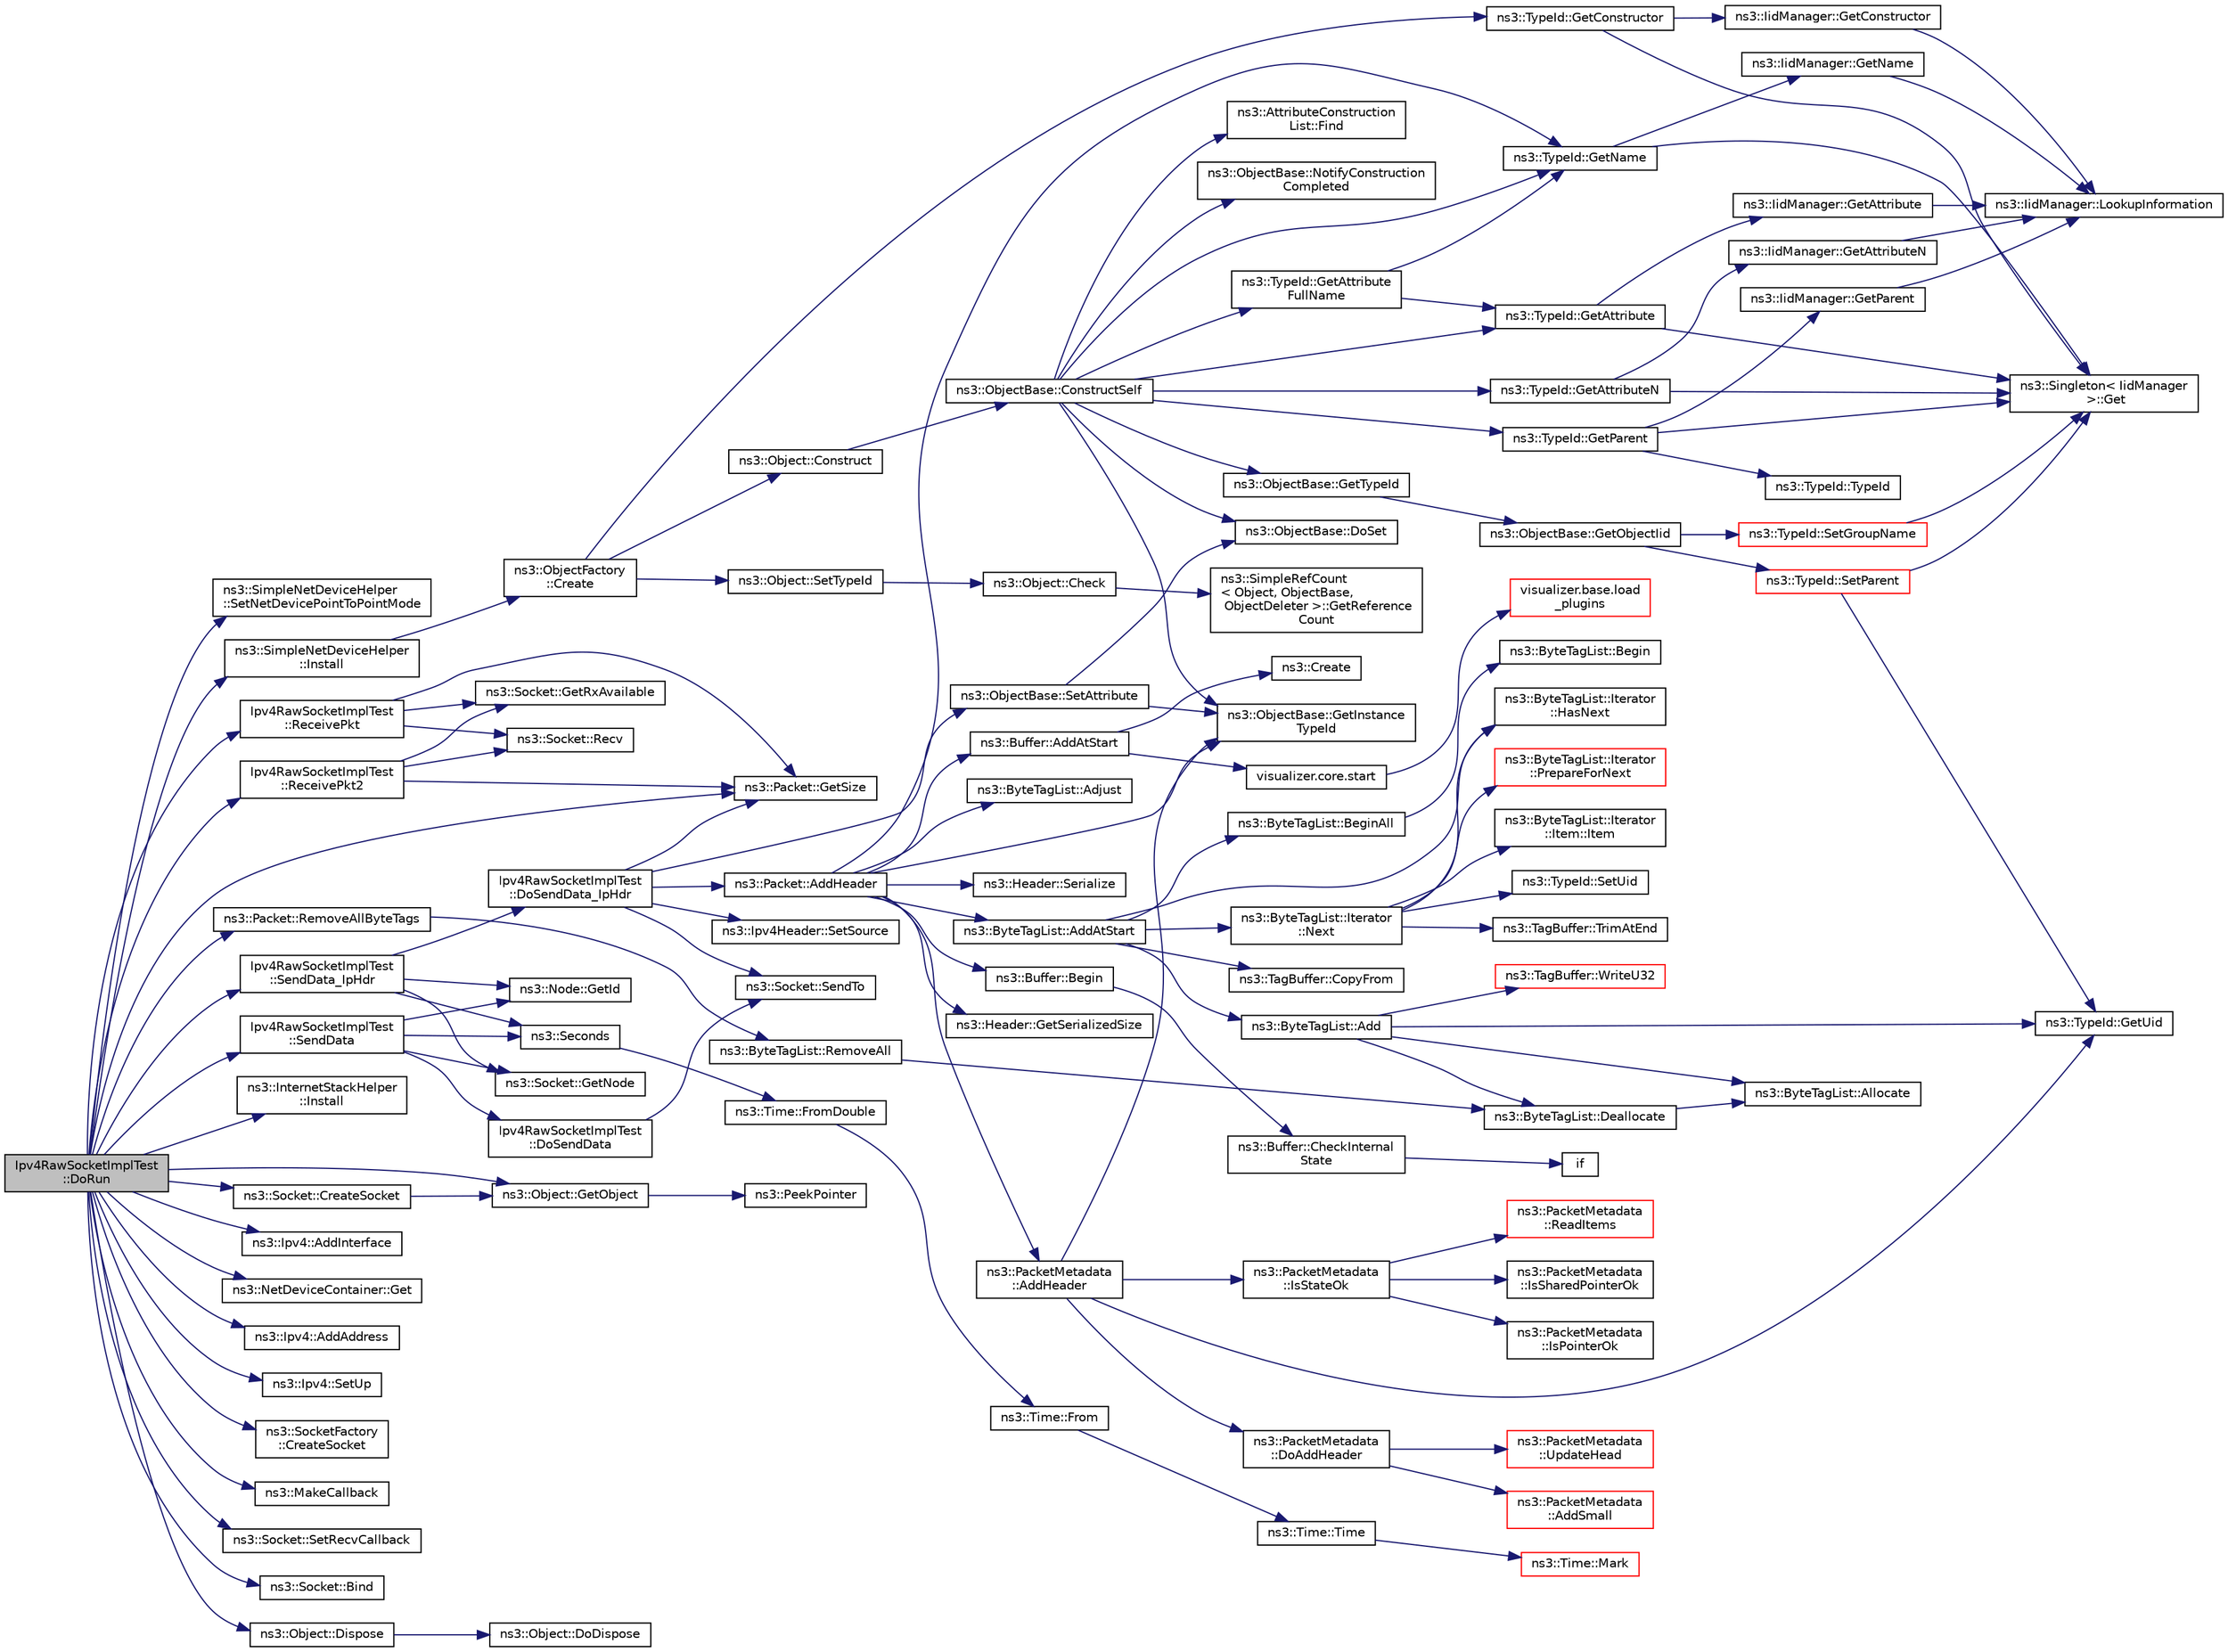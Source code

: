 digraph "Ipv4RawSocketImplTest::DoRun"
{
  edge [fontname="Helvetica",fontsize="10",labelfontname="Helvetica",labelfontsize="10"];
  node [fontname="Helvetica",fontsize="10",shape=record];
  rankdir="LR";
  Node1 [label="Ipv4RawSocketImplTest\l::DoRun",height=0.2,width=0.4,color="black", fillcolor="grey75", style="filled", fontcolor="black"];
  Node1 -> Node2 [color="midnightblue",fontsize="10",style="solid"];
  Node2 [label="ns3::SimpleNetDeviceHelper\l::SetNetDevicePointToPointMode",height=0.2,width=0.4,color="black", fillcolor="white", style="filled",URL="$d5/d81/classns3_1_1SimpleNetDeviceHelper.html#a474460ba6942d4933f443a97df7d4716"];
  Node1 -> Node3 [color="midnightblue",fontsize="10",style="solid"];
  Node3 [label="ns3::SimpleNetDeviceHelper\l::Install",height=0.2,width=0.4,color="black", fillcolor="white", style="filled",URL="$d5/d81/classns3_1_1SimpleNetDeviceHelper.html#a35bed9cee32d306362d3e24dfeef4513"];
  Node3 -> Node4 [color="midnightblue",fontsize="10",style="solid"];
  Node4 [label="ns3::ObjectFactory\l::Create",height=0.2,width=0.4,color="black", fillcolor="white", style="filled",URL="$d5/d0d/classns3_1_1ObjectFactory.html#a18152e93f0a6fe184ed7300cb31e9896"];
  Node4 -> Node5 [color="midnightblue",fontsize="10",style="solid"];
  Node5 [label="ns3::TypeId::GetConstructor",height=0.2,width=0.4,color="black", fillcolor="white", style="filled",URL="$d6/d11/classns3_1_1TypeId.html#ad9b0bc71ee7593a1ff23ff8d53938e95"];
  Node5 -> Node6 [color="midnightblue",fontsize="10",style="solid"];
  Node6 [label="ns3::Singleton\< IidManager\l \>::Get",height=0.2,width=0.4,color="black", fillcolor="white", style="filled",URL="$d8/d77/classns3_1_1Singleton.html#a80a2cd3c25a27ea72add7a9f7a141ffa"];
  Node5 -> Node7 [color="midnightblue",fontsize="10",style="solid"];
  Node7 [label="ns3::IidManager::GetConstructor",height=0.2,width=0.4,color="black", fillcolor="white", style="filled",URL="$d4/d1c/classns3_1_1IidManager.html#ab10b30abe7efc5456b7930aab8638280"];
  Node7 -> Node8 [color="midnightblue",fontsize="10",style="solid"];
  Node8 [label="ns3::IidManager::LookupInformation",height=0.2,width=0.4,color="black", fillcolor="white", style="filled",URL="$d4/d1c/classns3_1_1IidManager.html#a6b1f4ba2815dba27a377e8a8db2384cf"];
  Node4 -> Node9 [color="midnightblue",fontsize="10",style="solid"];
  Node9 [label="ns3::Object::SetTypeId",height=0.2,width=0.4,color="black", fillcolor="white", style="filled",URL="$d9/d77/classns3_1_1Object.html#a19b1ebd8ec8fe404845e665880a6c5ad"];
  Node9 -> Node10 [color="midnightblue",fontsize="10",style="solid"];
  Node10 [label="ns3::Object::Check",height=0.2,width=0.4,color="black", fillcolor="white", style="filled",URL="$d9/d77/classns3_1_1Object.html#a7e7f89fb0a81d0189cbcacee64b67e4e"];
  Node10 -> Node11 [color="midnightblue",fontsize="10",style="solid"];
  Node11 [label="ns3::SimpleRefCount\l\< Object, ObjectBase,\l ObjectDeleter \>::GetReference\lCount",height=0.2,width=0.4,color="black", fillcolor="white", style="filled",URL="$da/da1/classns3_1_1SimpleRefCount.html#a05378396c93bcc7d6bf78a9ee9ae9cca"];
  Node4 -> Node12 [color="midnightblue",fontsize="10",style="solid"];
  Node12 [label="ns3::Object::Construct",height=0.2,width=0.4,color="black", fillcolor="white", style="filled",URL="$d9/d77/classns3_1_1Object.html#a636e8411dc5228771f45c9b805d348fa"];
  Node12 -> Node13 [color="midnightblue",fontsize="10",style="solid"];
  Node13 [label="ns3::ObjectBase::ConstructSelf",height=0.2,width=0.4,color="black", fillcolor="white", style="filled",URL="$d2/dac/classns3_1_1ObjectBase.html#a5cda18dec6d0744cb652a3ed60056958"];
  Node13 -> Node14 [color="midnightblue",fontsize="10",style="solid"];
  Node14 [label="ns3::ObjectBase::GetInstance\lTypeId",height=0.2,width=0.4,color="black", fillcolor="white", style="filled",URL="$d2/dac/classns3_1_1ObjectBase.html#abe5b43a6f5b99a92a4c3122db31f06fb"];
  Node13 -> Node15 [color="midnightblue",fontsize="10",style="solid"];
  Node15 [label="ns3::TypeId::GetName",height=0.2,width=0.4,color="black", fillcolor="white", style="filled",URL="$d6/d11/classns3_1_1TypeId.html#aa3c41c79ae428b3cb396a9c6bb3ef314"];
  Node15 -> Node6 [color="midnightblue",fontsize="10",style="solid"];
  Node15 -> Node16 [color="midnightblue",fontsize="10",style="solid"];
  Node16 [label="ns3::IidManager::GetName",height=0.2,width=0.4,color="black", fillcolor="white", style="filled",URL="$d4/d1c/classns3_1_1IidManager.html#a5d68d0f0f44594dcdec239dbdb5bf53c"];
  Node16 -> Node8 [color="midnightblue",fontsize="10",style="solid"];
  Node13 -> Node17 [color="midnightblue",fontsize="10",style="solid"];
  Node17 [label="ns3::TypeId::GetAttributeN",height=0.2,width=0.4,color="black", fillcolor="white", style="filled",URL="$d6/d11/classns3_1_1TypeId.html#a679c4713f613126a51eb400b345302cb"];
  Node17 -> Node6 [color="midnightblue",fontsize="10",style="solid"];
  Node17 -> Node18 [color="midnightblue",fontsize="10",style="solid"];
  Node18 [label="ns3::IidManager::GetAttributeN",height=0.2,width=0.4,color="black", fillcolor="white", style="filled",URL="$d4/d1c/classns3_1_1IidManager.html#aecf79ed6edb63647774dbfe90cc4f1e2"];
  Node18 -> Node8 [color="midnightblue",fontsize="10",style="solid"];
  Node13 -> Node19 [color="midnightblue",fontsize="10",style="solid"];
  Node19 [label="ns3::TypeId::GetAttribute",height=0.2,width=0.4,color="black", fillcolor="white", style="filled",URL="$d6/d11/classns3_1_1TypeId.html#aa1b746e64e606f94cbedda7cf89788c2"];
  Node19 -> Node6 [color="midnightblue",fontsize="10",style="solid"];
  Node19 -> Node20 [color="midnightblue",fontsize="10",style="solid"];
  Node20 [label="ns3::IidManager::GetAttribute",height=0.2,width=0.4,color="black", fillcolor="white", style="filled",URL="$d4/d1c/classns3_1_1IidManager.html#ae511907e47b48166763e60c583a5a940"];
  Node20 -> Node8 [color="midnightblue",fontsize="10",style="solid"];
  Node13 -> Node21 [color="midnightblue",fontsize="10",style="solid"];
  Node21 [label="ns3::AttributeConstruction\lList::Find",height=0.2,width=0.4,color="black", fillcolor="white", style="filled",URL="$d3/df3/classns3_1_1AttributeConstructionList.html#a22de5cf3e1bcd9dc6c7748fc911811b4"];
  Node13 -> Node22 [color="midnightblue",fontsize="10",style="solid"];
  Node22 [label="ns3::ObjectBase::DoSet",height=0.2,width=0.4,color="black", fillcolor="white", style="filled",URL="$d2/dac/classns3_1_1ObjectBase.html#afe5f2f7b2fabc99aa33f9bb434e3b695"];
  Node13 -> Node23 [color="midnightblue",fontsize="10",style="solid"];
  Node23 [label="ns3::TypeId::GetAttribute\lFullName",height=0.2,width=0.4,color="black", fillcolor="white", style="filled",URL="$d6/d11/classns3_1_1TypeId.html#a1da5483f43630ea65952099fc39944a2"];
  Node23 -> Node19 [color="midnightblue",fontsize="10",style="solid"];
  Node23 -> Node15 [color="midnightblue",fontsize="10",style="solid"];
  Node13 -> Node24 [color="midnightblue",fontsize="10",style="solid"];
  Node24 [label="ns3::TypeId::GetParent",height=0.2,width=0.4,color="black", fillcolor="white", style="filled",URL="$d6/d11/classns3_1_1TypeId.html#ac51f28398d2ef1f9a7790047c43dd22c"];
  Node24 -> Node6 [color="midnightblue",fontsize="10",style="solid"];
  Node24 -> Node25 [color="midnightblue",fontsize="10",style="solid"];
  Node25 [label="ns3::IidManager::GetParent",height=0.2,width=0.4,color="black", fillcolor="white", style="filled",URL="$d4/d1c/classns3_1_1IidManager.html#a504f9d76281bd6149556b1d15e80231d"];
  Node25 -> Node8 [color="midnightblue",fontsize="10",style="solid"];
  Node24 -> Node26 [color="midnightblue",fontsize="10",style="solid"];
  Node26 [label="ns3::TypeId::TypeId",height=0.2,width=0.4,color="black", fillcolor="white", style="filled",URL="$d6/d11/classns3_1_1TypeId.html#ab76e26690f1af4f1cffa6a72245e8928"];
  Node13 -> Node27 [color="midnightblue",fontsize="10",style="solid"];
  Node27 [label="ns3::ObjectBase::GetTypeId",height=0.2,width=0.4,color="black", fillcolor="white", style="filled",URL="$d2/dac/classns3_1_1ObjectBase.html#a2b870298ebceaaeffc9d65e15c022eac"];
  Node27 -> Node28 [color="midnightblue",fontsize="10",style="solid"];
  Node28 [label="ns3::ObjectBase::GetObjectIid",height=0.2,width=0.4,color="black", fillcolor="white", style="filled",URL="$d2/dac/classns3_1_1ObjectBase.html#a4fcfd18844c60f163c5dce52456d111b"];
  Node28 -> Node29 [color="midnightblue",fontsize="10",style="solid"];
  Node29 [label="ns3::TypeId::SetParent",height=0.2,width=0.4,color="red", fillcolor="white", style="filled",URL="$d6/d11/classns3_1_1TypeId.html#abaaca67ab7d2471067e7c275df0f7309"];
  Node29 -> Node30 [color="midnightblue",fontsize="10",style="solid"];
  Node30 [label="ns3::TypeId::GetUid",height=0.2,width=0.4,color="black", fillcolor="white", style="filled",URL="$d6/d11/classns3_1_1TypeId.html#acd3e41de6340d06299f4fd63e2ed8da0"];
  Node29 -> Node6 [color="midnightblue",fontsize="10",style="solid"];
  Node28 -> Node31 [color="midnightblue",fontsize="10",style="solid"];
  Node31 [label="ns3::TypeId::SetGroupName",height=0.2,width=0.4,color="red", fillcolor="white", style="filled",URL="$d6/d11/classns3_1_1TypeId.html#a87ab97caba5bbbd080b4490576f8bb40"];
  Node31 -> Node6 [color="midnightblue",fontsize="10",style="solid"];
  Node13 -> Node32 [color="midnightblue",fontsize="10",style="solid"];
  Node32 [label="ns3::ObjectBase::NotifyConstruction\lCompleted",height=0.2,width=0.4,color="black", fillcolor="white", style="filled",URL="$d2/dac/classns3_1_1ObjectBase.html#aa349348317dbdb62a7ee1df89db1eb8b"];
  Node1 -> Node33 [color="midnightblue",fontsize="10",style="solid"];
  Node33 [label="ns3::InternetStackHelper\l::Install",height=0.2,width=0.4,color="black", fillcolor="white", style="filled",URL="$da/d33/classns3_1_1InternetStackHelper.html#a6645b412f31283d2d9bc3d8a95cebbc0"];
  Node1 -> Node34 [color="midnightblue",fontsize="10",style="solid"];
  Node34 [label="ns3::Object::GetObject",height=0.2,width=0.4,color="black", fillcolor="white", style="filled",URL="$d9/d77/classns3_1_1Object.html#a13e18c00017096c8381eb651d5bd0783"];
  Node34 -> Node35 [color="midnightblue",fontsize="10",style="solid"];
  Node35 [label="ns3::PeekPointer",height=0.2,width=0.4,color="black", fillcolor="white", style="filled",URL="$d7/d2e/namespacens3.html#af2a7557fe9afdd98d8f6f8f6e412cf5a"];
  Node1 -> Node36 [color="midnightblue",fontsize="10",style="solid"];
  Node36 [label="ns3::Ipv4::AddInterface",height=0.2,width=0.4,color="black", fillcolor="white", style="filled",URL="$d1/d64/classns3_1_1Ipv4.html#a637354128b71bc587ea5a6eeaef42469"];
  Node1 -> Node37 [color="midnightblue",fontsize="10",style="solid"];
  Node37 [label="ns3::NetDeviceContainer::Get",height=0.2,width=0.4,color="black", fillcolor="white", style="filled",URL="$d9/d94/classns3_1_1NetDeviceContainer.html#a677d62594b5c9d2dea155cc5045f4d0b",tooltip="Get the Ptr<NetDevice> stored in this container at a given index. "];
  Node1 -> Node38 [color="midnightblue",fontsize="10",style="solid"];
  Node38 [label="ns3::Ipv4::AddAddress",height=0.2,width=0.4,color="black", fillcolor="white", style="filled",URL="$d1/d64/classns3_1_1Ipv4.html#ad203526cae6a4b86f1bb89e44d2b62f7"];
  Node1 -> Node39 [color="midnightblue",fontsize="10",style="solid"];
  Node39 [label="ns3::Ipv4::SetUp",height=0.2,width=0.4,color="black", fillcolor="white", style="filled",URL="$d1/d64/classns3_1_1Ipv4.html#a71b2f8acca4923aef907b50b3196bf23"];
  Node1 -> Node40 [color="midnightblue",fontsize="10",style="solid"];
  Node40 [label="ns3::SocketFactory\l::CreateSocket",height=0.2,width=0.4,color="black", fillcolor="white", style="filled",URL="$d9/d8e/classns3_1_1SocketFactory.html#a97351e6e7860503a4912042530449f62"];
  Node1 -> Node41 [color="midnightblue",fontsize="10",style="solid"];
  Node41 [label="ns3::MakeCallback",height=0.2,width=0.4,color="black", fillcolor="white", style="filled",URL="$dd/de0/group__makecallbackmemptr.html#ga9376283685aa99d204048d6a4b7610a4"];
  Node1 -> Node42 [color="midnightblue",fontsize="10",style="solid"];
  Node42 [label="Ipv4RawSocketImplTest\l::ReceivePkt",height=0.2,width=0.4,color="black", fillcolor="white", style="filled",URL="$d9/da3/classIpv4RawSocketImplTest.html#a25582b4a4bcb5019a7fefc034b6e3ff8",tooltip="Receive data. "];
  Node42 -> Node43 [color="midnightblue",fontsize="10",style="solid"];
  Node43 [label="ns3::Socket::GetRxAvailable",height=0.2,width=0.4,color="black", fillcolor="white", style="filled",URL="$d9/df2/classns3_1_1Socket.html#ad35d8931e53ae0754ee864acb1cecd0e"];
  Node42 -> Node44 [color="midnightblue",fontsize="10",style="solid"];
  Node44 [label="ns3::Socket::Recv",height=0.2,width=0.4,color="black", fillcolor="white", style="filled",URL="$d9/df2/classns3_1_1Socket.html#a8949b1f844aae563446f2f4c5be8827a",tooltip="Read data from the socket. "];
  Node42 -> Node45 [color="midnightblue",fontsize="10",style="solid"];
  Node45 [label="ns3::Packet::GetSize",height=0.2,width=0.4,color="black", fillcolor="white", style="filled",URL="$dd/d7a/classns3_1_1Packet.html#a462855c9929954d4301a4edfe55f4f1c",tooltip="Returns the the size in bytes of the packet (including the zero-filled initial payload). "];
  Node1 -> Node46 [color="midnightblue",fontsize="10",style="solid"];
  Node46 [label="ns3::Socket::SetRecvCallback",height=0.2,width=0.4,color="black", fillcolor="white", style="filled",URL="$d9/df2/classns3_1_1Socket.html#a243f7835ef1a85f9270fd3577e3a40da",tooltip="Notify application when new data is available to be read. "];
  Node1 -> Node47 [color="midnightblue",fontsize="10",style="solid"];
  Node47 [label="Ipv4RawSocketImplTest\l::ReceivePkt2",height=0.2,width=0.4,color="black", fillcolor="white", style="filled",URL="$d9/da3/classIpv4RawSocketImplTest.html#aa8913acb80b6b4644629066bfa04222d",tooltip="Receive data. "];
  Node47 -> Node43 [color="midnightblue",fontsize="10",style="solid"];
  Node47 -> Node44 [color="midnightblue",fontsize="10",style="solid"];
  Node47 -> Node45 [color="midnightblue",fontsize="10",style="solid"];
  Node1 -> Node48 [color="midnightblue",fontsize="10",style="solid"];
  Node48 [label="ns3::Socket::Bind",height=0.2,width=0.4,color="black", fillcolor="white", style="filled",URL="$d9/df2/classns3_1_1Socket.html#ada93439a43de2028b5a8fc6621dad482",tooltip="Allocate a local endpoint for this socket. "];
  Node1 -> Node49 [color="midnightblue",fontsize="10",style="solid"];
  Node49 [label="ns3::Socket::CreateSocket",height=0.2,width=0.4,color="black", fillcolor="white", style="filled",URL="$d9/df2/classns3_1_1Socket.html#ad448a62bb50ad3dbac59c879a885a8d2"];
  Node49 -> Node34 [color="midnightblue",fontsize="10",style="solid"];
  Node1 -> Node50 [color="midnightblue",fontsize="10",style="solid"];
  Node50 [label="Ipv4RawSocketImplTest\l::SendData",height=0.2,width=0.4,color="black", fillcolor="white", style="filled",URL="$d9/da3/classIpv4RawSocketImplTest.html#a62c6104203d0fb2f7688ac216f0d5218",tooltip="Send data. "];
  Node50 -> Node51 [color="midnightblue",fontsize="10",style="solid"];
  Node51 [label="ns3::Socket::GetNode",height=0.2,width=0.4,color="black", fillcolor="white", style="filled",URL="$d9/df2/classns3_1_1Socket.html#aba642ad4301c1df47befc0aa9afa2e48",tooltip="Return the node this socket is associated with. "];
  Node50 -> Node52 [color="midnightblue",fontsize="10",style="solid"];
  Node52 [label="ns3::Node::GetId",height=0.2,width=0.4,color="black", fillcolor="white", style="filled",URL="$dd/ded/classns3_1_1Node.html#aaf49b64a843565ce3812326313b370ac"];
  Node50 -> Node53 [color="midnightblue",fontsize="10",style="solid"];
  Node53 [label="ns3::Seconds",height=0.2,width=0.4,color="black", fillcolor="white", style="filled",URL="$d1/dec/group__timecivil.html#ga33c34b816f8ff6628e33d5c8e9713b9e"];
  Node53 -> Node54 [color="midnightblue",fontsize="10",style="solid"];
  Node54 [label="ns3::Time::FromDouble",height=0.2,width=0.4,color="black", fillcolor="white", style="filled",URL="$dc/d04/classns3_1_1Time.html#a60e845f4a74e62495b86356afe604cb4"];
  Node54 -> Node55 [color="midnightblue",fontsize="10",style="solid"];
  Node55 [label="ns3::Time::From",height=0.2,width=0.4,color="black", fillcolor="white", style="filled",URL="$dc/d04/classns3_1_1Time.html#a34e4acc13d0e08cc8cb9cd3b838b9baf"];
  Node55 -> Node56 [color="midnightblue",fontsize="10",style="solid"];
  Node56 [label="ns3::Time::Time",height=0.2,width=0.4,color="black", fillcolor="white", style="filled",URL="$dc/d04/classns3_1_1Time.html#a8a39dc1b8cbbd7fe6d940e492d1b925e"];
  Node56 -> Node57 [color="midnightblue",fontsize="10",style="solid"];
  Node57 [label="ns3::Time::Mark",height=0.2,width=0.4,color="red", fillcolor="white", style="filled",URL="$dc/d04/classns3_1_1Time.html#aa7eef2a1119c1c4855d99f1e83d44c54"];
  Node50 -> Node58 [color="midnightblue",fontsize="10",style="solid"];
  Node58 [label="Ipv4RawSocketImplTest\l::DoSendData",height=0.2,width=0.4,color="black", fillcolor="white", style="filled",URL="$d9/da3/classIpv4RawSocketImplTest.html#a664d6144d25d6c91322d0ef354d9609e",tooltip="Send data. "];
  Node58 -> Node59 [color="midnightblue",fontsize="10",style="solid"];
  Node59 [label="ns3::Socket::SendTo",height=0.2,width=0.4,color="black", fillcolor="white", style="filled",URL="$d9/df2/classns3_1_1Socket.html#af898fce6a58e0dbba23c1c6de1d4220e",tooltip="Send data to a specified peer. "];
  Node1 -> Node45 [color="midnightblue",fontsize="10",style="solid"];
  Node1 -> Node60 [color="midnightblue",fontsize="10",style="solid"];
  Node60 [label="ns3::Packet::RemoveAllByteTags",height=0.2,width=0.4,color="black", fillcolor="white", style="filled",URL="$dd/d7a/classns3_1_1Packet.html#a083f54c9db31aeff30551a9e20fcda42",tooltip="Remove all byte tags stored in this packet. "];
  Node60 -> Node61 [color="midnightblue",fontsize="10",style="solid"];
  Node61 [label="ns3::ByteTagList::RemoveAll",height=0.2,width=0.4,color="black", fillcolor="white", style="filled",URL="$dd/d64/classns3_1_1ByteTagList.html#a989a5f3c12577fd875e701ea389709cd"];
  Node61 -> Node62 [color="midnightblue",fontsize="10",style="solid"];
  Node62 [label="ns3::ByteTagList::Deallocate",height=0.2,width=0.4,color="black", fillcolor="white", style="filled",URL="$dd/d64/classns3_1_1ByteTagList.html#aebe6943177a3ce90f7fa16188e67f650",tooltip="Deallocates a ByteTagListData. "];
  Node62 -> Node63 [color="midnightblue",fontsize="10",style="solid"];
  Node63 [label="ns3::ByteTagList::Allocate",height=0.2,width=0.4,color="black", fillcolor="white", style="filled",URL="$dd/d64/classns3_1_1ByteTagList.html#a6a23e438aeb894ea188a0ada84437073",tooltip="Allocate the memory for the ByteTagListData. "];
  Node1 -> Node64 [color="midnightblue",fontsize="10",style="solid"];
  Node64 [label="Ipv4RawSocketImplTest\l::SendData_IpHdr",height=0.2,width=0.4,color="black", fillcolor="white", style="filled",URL="$d9/da3/classIpv4RawSocketImplTest.html#a251c3a3b11ab7cb4428030696cbbfc20",tooltip="Send data. "];
  Node64 -> Node51 [color="midnightblue",fontsize="10",style="solid"];
  Node64 -> Node52 [color="midnightblue",fontsize="10",style="solid"];
  Node64 -> Node53 [color="midnightblue",fontsize="10",style="solid"];
  Node64 -> Node65 [color="midnightblue",fontsize="10",style="solid"];
  Node65 [label="Ipv4RawSocketImplTest\l::DoSendData_IpHdr",height=0.2,width=0.4,color="black", fillcolor="white", style="filled",URL="$d9/da3/classIpv4RawSocketImplTest.html#a94bfd4cdde1004ff32b3ac02c31703ef",tooltip="Send data. "];
  Node65 -> Node66 [color="midnightblue",fontsize="10",style="solid"];
  Node66 [label="ns3::ObjectBase::SetAttribute",height=0.2,width=0.4,color="black", fillcolor="white", style="filled",URL="$d2/dac/classns3_1_1ObjectBase.html#ac60245d3ea4123bbc9b1d391f1f6592f"];
  Node66 -> Node14 [color="midnightblue",fontsize="10",style="solid"];
  Node66 -> Node22 [color="midnightblue",fontsize="10",style="solid"];
  Node65 -> Node67 [color="midnightblue",fontsize="10",style="solid"];
  Node67 [label="ns3::Ipv4Header::SetSource",height=0.2,width=0.4,color="black", fillcolor="white", style="filled",URL="$d9/df1/classns3_1_1Ipv4Header.html#af3c8c140e302ec4aa1dc885ce1dcc070"];
  Node65 -> Node45 [color="midnightblue",fontsize="10",style="solid"];
  Node65 -> Node68 [color="midnightblue",fontsize="10",style="solid"];
  Node68 [label="ns3::Packet::AddHeader",height=0.2,width=0.4,color="black", fillcolor="white", style="filled",URL="$dd/d7a/classns3_1_1Packet.html#a465108c595a0bc592095cbcab1832ed8",tooltip="Add header to this packet. "];
  Node68 -> Node69 [color="midnightblue",fontsize="10",style="solid"];
  Node69 [label="ns3::Header::GetSerializedSize",height=0.2,width=0.4,color="black", fillcolor="white", style="filled",URL="$d6/dae/classns3_1_1Header.html#a6ef0497eabc1b1fb0ad42738eb73f934"];
  Node68 -> Node14 [color="midnightblue",fontsize="10",style="solid"];
  Node68 -> Node15 [color="midnightblue",fontsize="10",style="solid"];
  Node68 -> Node70 [color="midnightblue",fontsize="10",style="solid"];
  Node70 [label="ns3::Buffer::AddAtStart",height=0.2,width=0.4,color="black", fillcolor="white", style="filled",URL="$da/d85/classns3_1_1Buffer.html#a8abd8164c3671d3dadc98fc66fade7b1"];
  Node70 -> Node71 [color="midnightblue",fontsize="10",style="solid"];
  Node71 [label="visualizer.core.start",height=0.2,width=0.4,color="black", fillcolor="white", style="filled",URL="$df/d6c/namespacevisualizer_1_1core.html#a2a35e5d8a34af358b508dac8635754e0"];
  Node71 -> Node72 [color="midnightblue",fontsize="10",style="solid"];
  Node72 [label="visualizer.base.load\l_plugins",height=0.2,width=0.4,color="red", fillcolor="white", style="filled",URL="$d4/d39/namespacevisualizer_1_1base.html#ad171497a5ff1afe0a73bedaebf35448f"];
  Node70 -> Node73 [color="midnightblue",fontsize="10",style="solid"];
  Node73 [label="ns3::Create",height=0.2,width=0.4,color="black", fillcolor="white", style="filled",URL="$d2/df2/group__ptr.html#ga0406dd2d929ceac05ce39d4579fa3e4b"];
  Node68 -> Node74 [color="midnightblue",fontsize="10",style="solid"];
  Node74 [label="ns3::ByteTagList::Adjust",height=0.2,width=0.4,color="black", fillcolor="white", style="filled",URL="$dd/d64/classns3_1_1ByteTagList.html#a1fec06d7e6daaf8039cf2a148e4090f2"];
  Node68 -> Node75 [color="midnightblue",fontsize="10",style="solid"];
  Node75 [label="ns3::ByteTagList::AddAtStart",height=0.2,width=0.4,color="black", fillcolor="white", style="filled",URL="$dd/d64/classns3_1_1ByteTagList.html#acb4563fbe4299c55af41ba7a166b71d5"];
  Node75 -> Node76 [color="midnightblue",fontsize="10",style="solid"];
  Node76 [label="ns3::ByteTagList::BeginAll",height=0.2,width=0.4,color="black", fillcolor="white", style="filled",URL="$dd/d64/classns3_1_1ByteTagList.html#ac4f33846ef6a84a64ede38b2de1564ba",tooltip="Returns an iterator pointing to the very first tag in this list. "];
  Node76 -> Node77 [color="midnightblue",fontsize="10",style="solid"];
  Node77 [label="ns3::ByteTagList::Begin",height=0.2,width=0.4,color="black", fillcolor="white", style="filled",URL="$dd/d64/classns3_1_1ByteTagList.html#acee7b77907ef44826712a630443493e7"];
  Node75 -> Node78 [color="midnightblue",fontsize="10",style="solid"];
  Node78 [label="ns3::ByteTagList::Iterator\l::HasNext",height=0.2,width=0.4,color="black", fillcolor="white", style="filled",URL="$de/dc7/classns3_1_1ByteTagList_1_1Iterator.html#aa1c5eb37f289d0eef8dfaf687498eaec",tooltip="Used to determine if the iterator is at the end of the byteTagList. "];
  Node75 -> Node79 [color="midnightblue",fontsize="10",style="solid"];
  Node79 [label="ns3::ByteTagList::Iterator\l::Next",height=0.2,width=0.4,color="black", fillcolor="white", style="filled",URL="$de/dc7/classns3_1_1ByteTagList_1_1Iterator.html#af521864d800baab1d9c5262f59ce4433",tooltip="Returns the next Item from the ByteTagList. "];
  Node79 -> Node78 [color="midnightblue",fontsize="10",style="solid"];
  Node79 -> Node80 [color="midnightblue",fontsize="10",style="solid"];
  Node80 [label="ns3::ByteTagList::Iterator\l::Item::Item",height=0.2,width=0.4,color="black", fillcolor="white", style="filled",URL="$d5/da6/structns3_1_1ByteTagList_1_1Iterator_1_1Item.html#acbefc31279faa7437e5ee3c88a16d925",tooltip="constructs an item with the given TagBuffer "];
  Node79 -> Node81 [color="midnightblue",fontsize="10",style="solid"];
  Node81 [label="ns3::TypeId::SetUid",height=0.2,width=0.4,color="black", fillcolor="white", style="filled",URL="$d6/d11/classns3_1_1TypeId.html#a85ebe2aebd1cbf13dea9d731e3081481"];
  Node79 -> Node82 [color="midnightblue",fontsize="10",style="solid"];
  Node82 [label="ns3::TagBuffer::TrimAtEnd",height=0.2,width=0.4,color="black", fillcolor="white", style="filled",URL="$d6/ded/classns3_1_1TagBuffer.html#a163314c17e95305cecd202eb0496affa",tooltip="Trim some space from the end. "];
  Node79 -> Node83 [color="midnightblue",fontsize="10",style="solid"];
  Node83 [label="ns3::ByteTagList::Iterator\l::PrepareForNext",height=0.2,width=0.4,color="red", fillcolor="white", style="filled",URL="$de/dc7/classns3_1_1ByteTagList_1_1Iterator.html#afeebeb2923b6d7d908b0868d9e4750e5",tooltip="Prepare the iterator for the next tag. "];
  Node75 -> Node84 [color="midnightblue",fontsize="10",style="solid"];
  Node84 [label="ns3::ByteTagList::Add",height=0.2,width=0.4,color="black", fillcolor="white", style="filled",URL="$dd/d64/classns3_1_1ByteTagList.html#ac970192e923afc561a304d17af4b8a52"];
  Node84 -> Node63 [color="midnightblue",fontsize="10",style="solid"];
  Node84 -> Node62 [color="midnightblue",fontsize="10",style="solid"];
  Node84 -> Node85 [color="midnightblue",fontsize="10",style="solid"];
  Node85 [label="ns3::TagBuffer::WriteU32",height=0.2,width=0.4,color="red", fillcolor="white", style="filled",URL="$d6/ded/classns3_1_1TagBuffer.html#abbb5049f106100a61e38db498132121d"];
  Node84 -> Node30 [color="midnightblue",fontsize="10",style="solid"];
  Node75 -> Node86 [color="midnightblue",fontsize="10",style="solid"];
  Node86 [label="ns3::TagBuffer::CopyFrom",height=0.2,width=0.4,color="black", fillcolor="white", style="filled",URL="$d6/ded/classns3_1_1TagBuffer.html#afe07a9e117449ff5b5d5857291671349",tooltip="Copy the nternal structure of another TagBuffer. "];
  Node68 -> Node87 [color="midnightblue",fontsize="10",style="solid"];
  Node87 [label="ns3::Header::Serialize",height=0.2,width=0.4,color="black", fillcolor="white", style="filled",URL="$d6/dae/classns3_1_1Header.html#afb61f1aac69ff8349a6bfe521fab5404"];
  Node68 -> Node88 [color="midnightblue",fontsize="10",style="solid"];
  Node88 [label="ns3::Buffer::Begin",height=0.2,width=0.4,color="black", fillcolor="white", style="filled",URL="$da/d85/classns3_1_1Buffer.html#a893d4bf50df13e730b6cd0fda91b967f"];
  Node88 -> Node89 [color="midnightblue",fontsize="10",style="solid"];
  Node89 [label="ns3::Buffer::CheckInternal\lState",height=0.2,width=0.4,color="black", fillcolor="white", style="filled",URL="$da/d85/classns3_1_1Buffer.html#a6202ce7f1ecc1fc7a14cc13017375d14",tooltip="Checks the internal buffer structures consistency. "];
  Node89 -> Node90 [color="midnightblue",fontsize="10",style="solid"];
  Node90 [label="if",height=0.2,width=0.4,color="black", fillcolor="white", style="filled",URL="$d8/d0e/loss__ITU1238_8m.html#a419d895abe1313c35fa353c93802647e"];
  Node68 -> Node91 [color="midnightblue",fontsize="10",style="solid"];
  Node91 [label="ns3::PacketMetadata\l::AddHeader",height=0.2,width=0.4,color="black", fillcolor="white", style="filled",URL="$d1/db1/classns3_1_1PacketMetadata.html#abdce736c4c5f647242f0808c0d2f9249",tooltip="Add an header. "];
  Node91 -> Node92 [color="midnightblue",fontsize="10",style="solid"];
  Node92 [label="ns3::PacketMetadata\l::IsStateOk",height=0.2,width=0.4,color="black", fillcolor="white", style="filled",URL="$d1/db1/classns3_1_1PacketMetadata.html#a208d3163e28704438cdd4d30318e489c",tooltip="Check if the metadata state is ok. "];
  Node92 -> Node93 [color="midnightblue",fontsize="10",style="solid"];
  Node93 [label="ns3::PacketMetadata\l::IsPointerOk",height=0.2,width=0.4,color="black", fillcolor="white", style="filled",URL="$d1/db1/classns3_1_1PacketMetadata.html#acf15fba7d020ebd77591619b5ad273c5",tooltip="Check if the position is valid. "];
  Node92 -> Node94 [color="midnightblue",fontsize="10",style="solid"];
  Node94 [label="ns3::PacketMetadata\l::ReadItems",height=0.2,width=0.4,color="red", fillcolor="white", style="filled",URL="$d1/db1/classns3_1_1PacketMetadata.html#a3719ad2c32313a9a1c74462322e8b517",tooltip="Read items. "];
  Node92 -> Node95 [color="midnightblue",fontsize="10",style="solid"];
  Node95 [label="ns3::PacketMetadata\l::IsSharedPointerOk",height=0.2,width=0.4,color="black", fillcolor="white", style="filled",URL="$d1/db1/classns3_1_1PacketMetadata.html#ae62c5bb3dce611a0f8c5e9ba3ba8e26e",tooltip="Check if the position is valid. "];
  Node91 -> Node14 [color="midnightblue",fontsize="10",style="solid"];
  Node91 -> Node30 [color="midnightblue",fontsize="10",style="solid"];
  Node91 -> Node96 [color="midnightblue",fontsize="10",style="solid"];
  Node96 [label="ns3::PacketMetadata\l::DoAddHeader",height=0.2,width=0.4,color="black", fillcolor="white", style="filled",URL="$d1/db1/classns3_1_1PacketMetadata.html#ae5ad09674e28733405c49b2655c51a5a",tooltip="Add an header. "];
  Node96 -> Node97 [color="midnightblue",fontsize="10",style="solid"];
  Node97 [label="ns3::PacketMetadata\l::AddSmall",height=0.2,width=0.4,color="red", fillcolor="white", style="filled",URL="$d1/db1/classns3_1_1PacketMetadata.html#a9d74d684e6a7448a6790220c6c8e99f2",tooltip="Add a SmallItem. "];
  Node96 -> Node98 [color="midnightblue",fontsize="10",style="solid"];
  Node98 [label="ns3::PacketMetadata\l::UpdateHead",height=0.2,width=0.4,color="red", fillcolor="white", style="filled",URL="$d1/db1/classns3_1_1PacketMetadata.html#a3baa0c324423e6fd600b31858aa4ade9",tooltip="Update the head. "];
  Node65 -> Node59 [color="midnightblue",fontsize="10",style="solid"];
  Node1 -> Node99 [color="midnightblue",fontsize="10",style="solid"];
  Node99 [label="ns3::Object::Dispose",height=0.2,width=0.4,color="black", fillcolor="white", style="filled",URL="$d9/d77/classns3_1_1Object.html#aa90ae598863f6c251cdab3c3722afdaf"];
  Node99 -> Node100 [color="midnightblue",fontsize="10",style="solid"];
  Node100 [label="ns3::Object::DoDispose",height=0.2,width=0.4,color="black", fillcolor="white", style="filled",URL="$d9/d77/classns3_1_1Object.html#a475d429a75d302d4775f4ae32479b287"];
}
